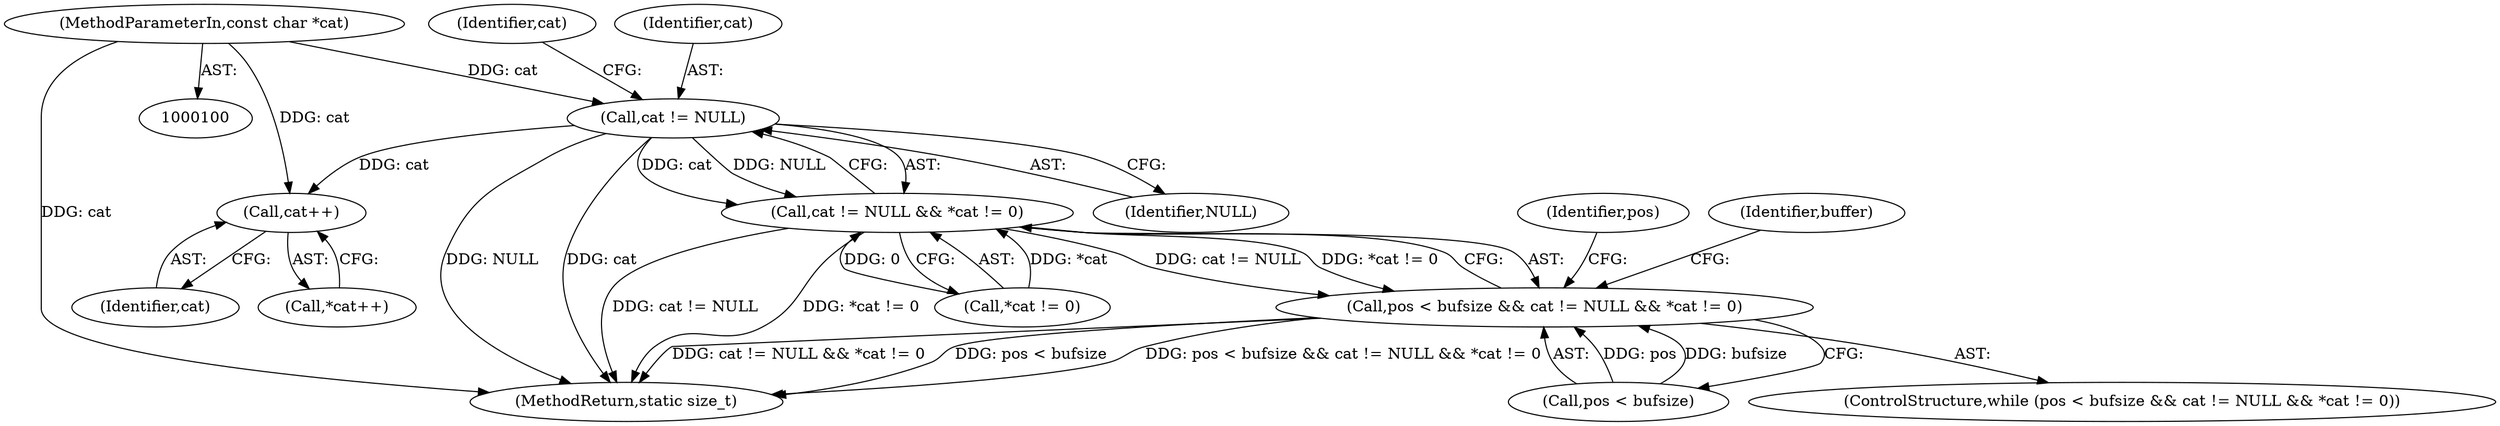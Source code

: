digraph "0_Android_9d4853418ab2f754c2b63e091c29c5529b8b86ca_123@pointer" {
"1000112" [label="(Call,cat != NULL)"];
"1000104" [label="(MethodParameterIn,const char *cat)"];
"1000111" [label="(Call,cat != NULL && *cat != 0)"];
"1000107" [label="(Call,pos < bufsize && cat != NULL && *cat != 0)"];
"1000125" [label="(Call,cat++)"];
"1000107" [label="(Call,pos < bufsize && cat != NULL && *cat != 0)"];
"1000108" [label="(Call,pos < bufsize)"];
"1000115" [label="(Call,*cat != 0)"];
"1000129" [label="(Identifier,pos)"];
"1000112" [label="(Call,cat != NULL)"];
"1000111" [label="(Call,cat != NULL && *cat != 0)"];
"1000117" [label="(Identifier,cat)"];
"1000143" [label="(MethodReturn,static size_t)"];
"1000125" [label="(Call,cat++)"];
"1000124" [label="(Call,*cat++)"];
"1000113" [label="(Identifier,cat)"];
"1000126" [label="(Identifier,cat)"];
"1000104" [label="(MethodParameterIn,const char *cat)"];
"1000106" [label="(ControlStructure,while (pos < bufsize && cat != NULL && *cat != 0))"];
"1000121" [label="(Identifier,buffer)"];
"1000114" [label="(Identifier,NULL)"];
"1000112" -> "1000111"  [label="AST: "];
"1000112" -> "1000114"  [label="CFG: "];
"1000113" -> "1000112"  [label="AST: "];
"1000114" -> "1000112"  [label="AST: "];
"1000117" -> "1000112"  [label="CFG: "];
"1000111" -> "1000112"  [label="CFG: "];
"1000112" -> "1000143"  [label="DDG: NULL"];
"1000112" -> "1000143"  [label="DDG: cat"];
"1000112" -> "1000111"  [label="DDG: cat"];
"1000112" -> "1000111"  [label="DDG: NULL"];
"1000104" -> "1000112"  [label="DDG: cat"];
"1000112" -> "1000125"  [label="DDG: cat"];
"1000104" -> "1000100"  [label="AST: "];
"1000104" -> "1000143"  [label="DDG: cat"];
"1000104" -> "1000125"  [label="DDG: cat"];
"1000111" -> "1000107"  [label="AST: "];
"1000111" -> "1000115"  [label="CFG: "];
"1000115" -> "1000111"  [label="AST: "];
"1000107" -> "1000111"  [label="CFG: "];
"1000111" -> "1000143"  [label="DDG: *cat != 0"];
"1000111" -> "1000143"  [label="DDG: cat != NULL"];
"1000111" -> "1000107"  [label="DDG: cat != NULL"];
"1000111" -> "1000107"  [label="DDG: *cat != 0"];
"1000115" -> "1000111"  [label="DDG: *cat"];
"1000115" -> "1000111"  [label="DDG: 0"];
"1000107" -> "1000106"  [label="AST: "];
"1000107" -> "1000108"  [label="CFG: "];
"1000108" -> "1000107"  [label="AST: "];
"1000121" -> "1000107"  [label="CFG: "];
"1000129" -> "1000107"  [label="CFG: "];
"1000107" -> "1000143"  [label="DDG: pos < bufsize"];
"1000107" -> "1000143"  [label="DDG: pos < bufsize && cat != NULL && *cat != 0"];
"1000107" -> "1000143"  [label="DDG: cat != NULL && *cat != 0"];
"1000108" -> "1000107"  [label="DDG: pos"];
"1000108" -> "1000107"  [label="DDG: bufsize"];
"1000125" -> "1000124"  [label="AST: "];
"1000125" -> "1000126"  [label="CFG: "];
"1000126" -> "1000125"  [label="AST: "];
"1000124" -> "1000125"  [label="CFG: "];
}

